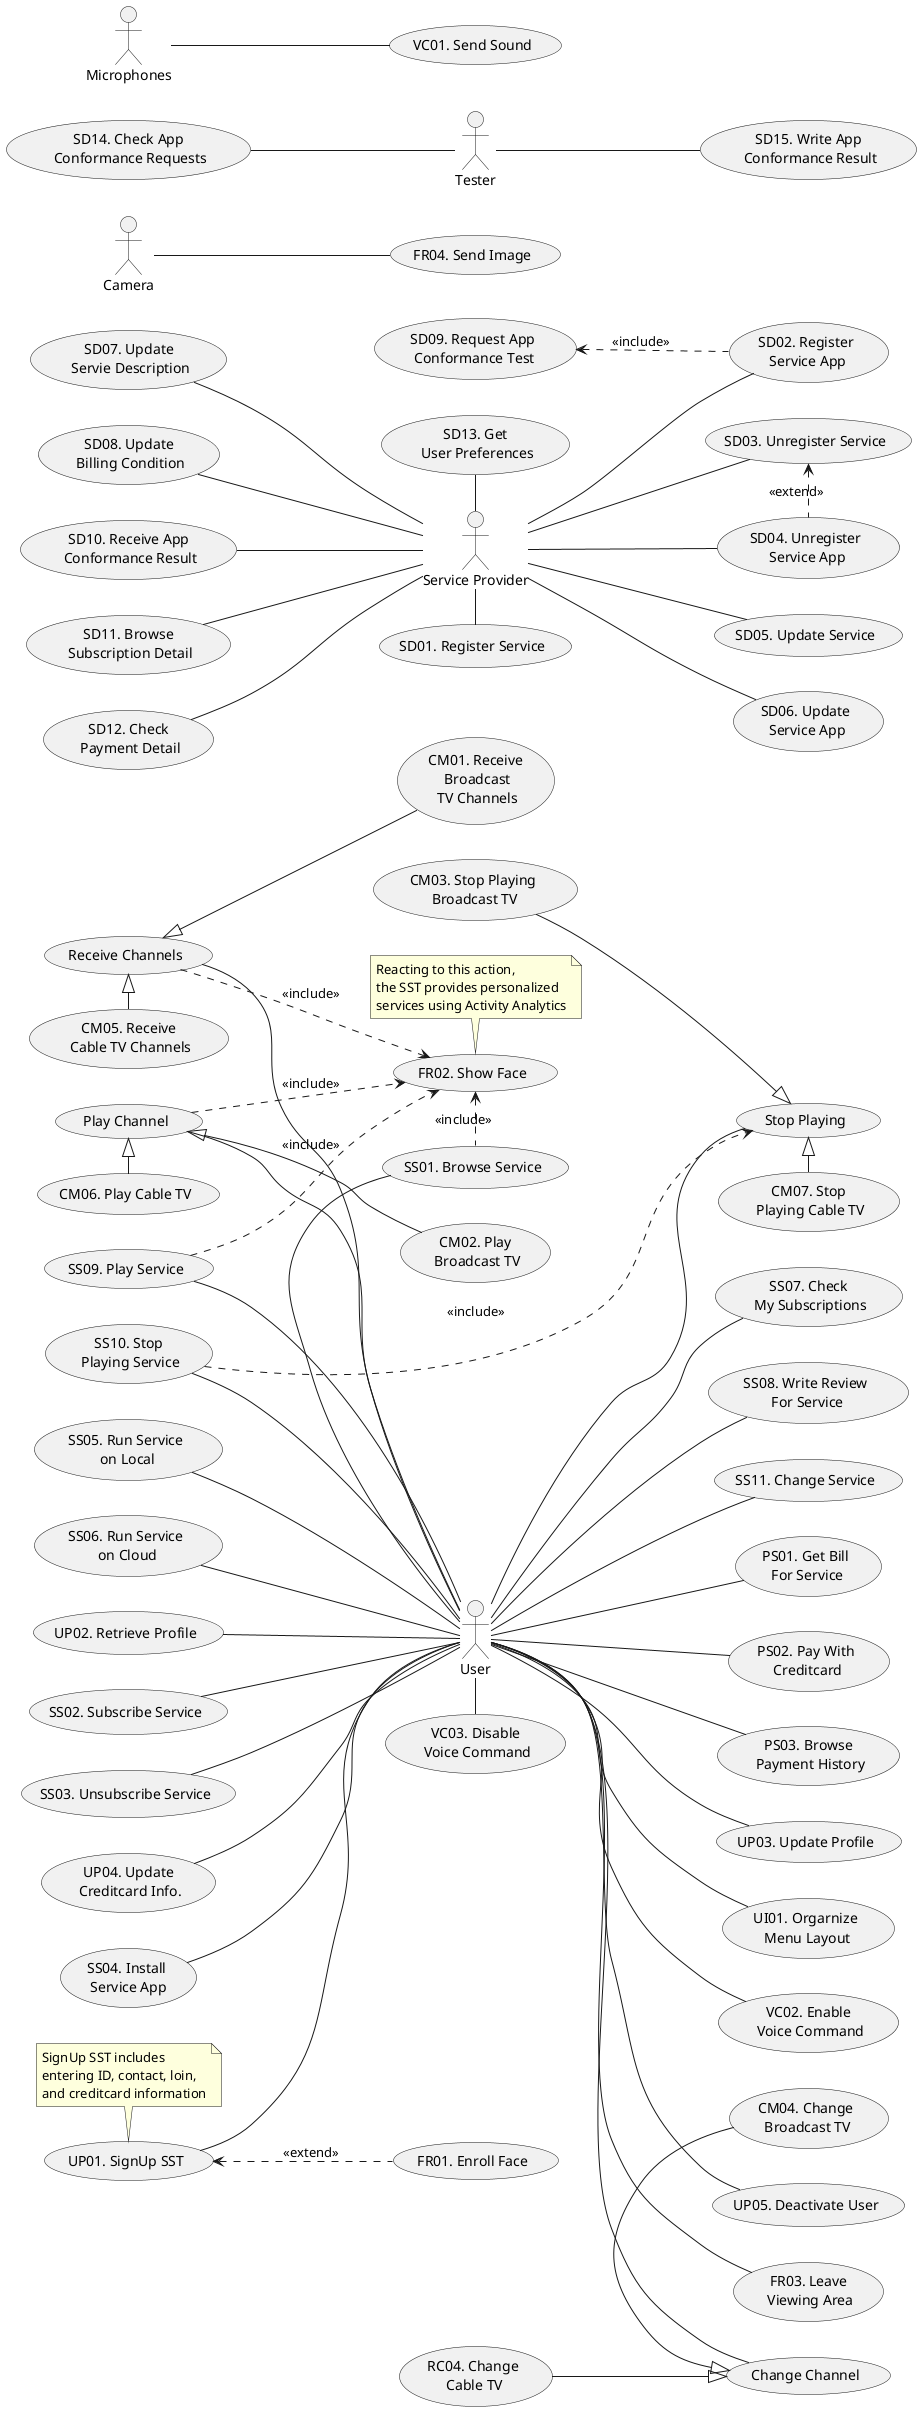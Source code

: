 @startuml
skinparam shadowing false
left to right direction

' 4.2. Receiving Broadcast TV Channels -> RB
(CM01. Receive\n Broadcast\n TV Channels) as CM01
(CM02. Play\n Broadcast TV) as CM02
(CM03. Stop Playing\n Broadcast TV) as CM03
(CM04. Change\n Broadcast TV) as CM04

' 4.3. Receiving Cable TV Channels -> RC
(CM05. Receive\n Cable TV Channels) as CM05
(CM06. Play Cable TV) as CM06
(CM07. Stop\n Playing Cable TV) as CM07

' 4.4. Face Recognition -> FR
(FR01. Enroll Face) as FR01
(FR02. Show Face) as FR02
(FR03. Leave\n Viewing Area) as FR03
(FR04. Send Image) as FR04

' 4.5. Subscribing Smart Services -> SS
(SS01. Browse Service) as SS01
(SS02. Subscribe Service) as SS02
(SS03. Unsubscribe Service) as SS03
(SS04. Install\n Service App) as SS04
(SS05. Run Service\n on Local) as SS05
(SS06. Run Service\n on Cloud) as SS06
(SS07. Check\n My Subscriptions) as SS07
(SS08. Write Review\n For Service) as SS08
(SS09. Play Service) as SS09
(SS10. Stop\n Playing Service) as SS10
(SS11. Change Service) as SS11

' 4.6. Centralized Payment Services -> PS
(PS01. Get Bill\n For Service) as PS01
(PS02. Pay With\n Creditcard) as PS02
(PS03. Browse\n Payment History) as PS03

' 4.8. User Profile Management -> UP
(UP01. SignUp SST) as UP01
(UP02. Retrieve Profile) as UP02
(UP03. Update Profile) as UP03
(UP04. Update\n Creditcard Info.) as UP04

' 4.9. User Interface Manager -> UI
(UI01. Orgarnize\n Menu Layout) as UI01

' 4.10. Functionality of Smart Service Developers -> SD
(SD01. Register Service) as SD01
(SD02. Register\n Service App) as SD02
(SD03. Unregister Service) as SD03
(SD04. Unregister\n Service App) as SD04
(SD05. Update Service) as SD05
(SD06. Update\n Service App) as SD06
(SD07. Update\n Servie Description) as SD07
(SD08. Update\n Billing Condition) as SD08
(SD09. Request App\n Conformance Test) as SD09
(SD10. Receive App\n Conformance Result) as SD10
(SD11. Browse\n Subscription Detail) as SD11
(SD12. Check\n Payment Detail) as SD12
(SD13. Get\n User Preferences) as SD13
(SD14. Check App\n Conformance Requests) as SD14
(SD15. Write App\n Conformance Result) as SD15

' 4.11 Voice Communication -> VC
(VC01. Send Sound) as VC01
(VC02. Enable\n Voice Command) as VC02
(VC03. Disable\n Voice Command) as VC03

''''''''''''''''
UP01 -- :User:
UP01 <.. FR01 : <<extend>>
UP02 -- :User:
:User: -- UP03
UP04 -- :User:
:User: -- (UP05. Deactivate User)

note top of UP01
  SignUp SST includes
  entering ID, contact, loin,
  and creditcard information
end note


(Receive Channels) -- :User:
(Receive Channels) <|-- CM01
(Receive Channels) ..> FR02 : <<include>>
(Play Channel) -- :User:
(Play Channel) <|-- CM02
(Play Channel) ..> FR02 : <<include>>
:User: -- (Stop Playing)
CM03 --|> (Stop Playing)
:User: -- (Change Channel)
CM04 -|> (Change Channel)

(Receive Channels) <|- CM05
(Play Channel) <|- CM06
(Stop Playing) <|- CM07
(RC04. Change\n Cable TV) --|> (Change Channel)

:User: -- FR03

SS01 - :User:
SS02 -- :User:
SS03 -- :User:
SS04 -- :User:
SS05 -- :User:
SS06 -- :User:
:User: -- SS07
:User: -- SS08
SS09 -- :User:
SS09 ..> FR02 : <<include>>
FR02 <. SS01 : <<include>>
note top of FR02
  Reacting to this action,
  the SST provides personalized
  services using Activity Analytics
end note
SS10 -- :User:
SS10 ..> (Stop Playing) : <<include>>
:User: -- SS11

:User: -- PS01
:User: -- PS02
:User: -- PS03

:User: -- UI01
:User: -- VC02
:User: - VC03

:Camera: -- FR04

:Microphones: -- VC01

:Service Provider: - SD01
:Service Provider: -- SD02
:Service Provider: -- SD03
:Service Provider: -- SD04
:Service Provider: -- SD05
:Service Provider: -- SD06
SD07 -- :Service Provider:
SD08 -- :Service Provider:
SD10 -- :Service Provider:
SD11 -- :Service Provider:
SD12 -- :Service Provider:
SD13 - :Service Provider:

SD14 -- :Tester:
:Tester: -- SD15

SD09 <.. SD02 : <<include>>
SD03 <. SD04 : <<extend>>

@enduml